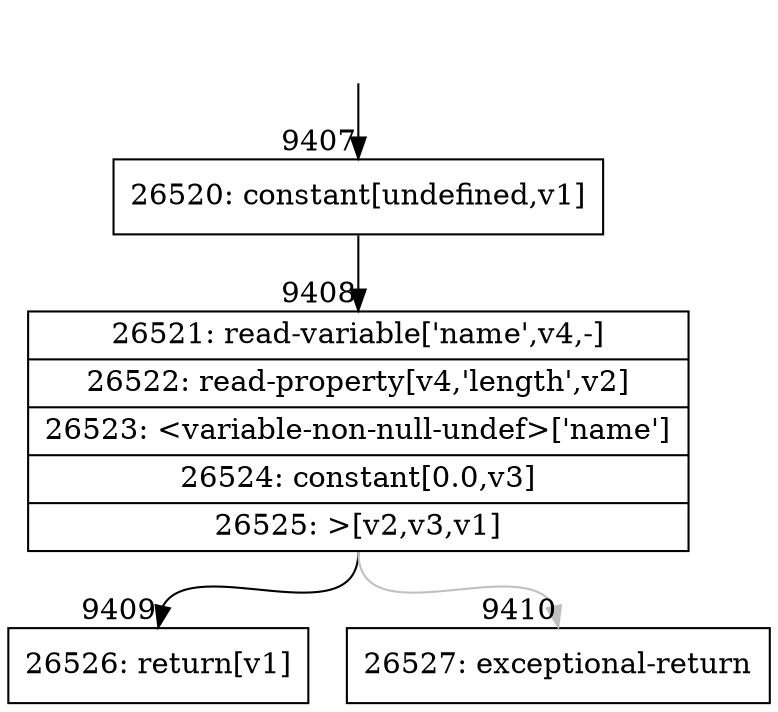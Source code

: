 digraph {
rankdir="TD"
BB_entry719[shape=none,label=""];
BB_entry719 -> BB9407 [tailport=s, headport=n, headlabel="    9407"]
BB9407 [shape=record label="{26520: constant[undefined,v1]}" ] 
BB9407 -> BB9408 [tailport=s, headport=n, headlabel="      9408"]
BB9408 [shape=record label="{26521: read-variable['name',v4,-]|26522: read-property[v4,'length',v2]|26523: \<variable-non-null-undef\>['name']|26524: constant[0.0,v3]|26525: \>[v2,v3,v1]}" ] 
BB9408 -> BB9409 [tailport=s, headport=n, headlabel="      9409"]
BB9408 -> BB9410 [tailport=s, headport=n, color=gray, headlabel="      9410"]
BB9409 [shape=record label="{26526: return[v1]}" ] 
BB9410 [shape=record label="{26527: exceptional-return}" ] 
//#$~ 7430
}
